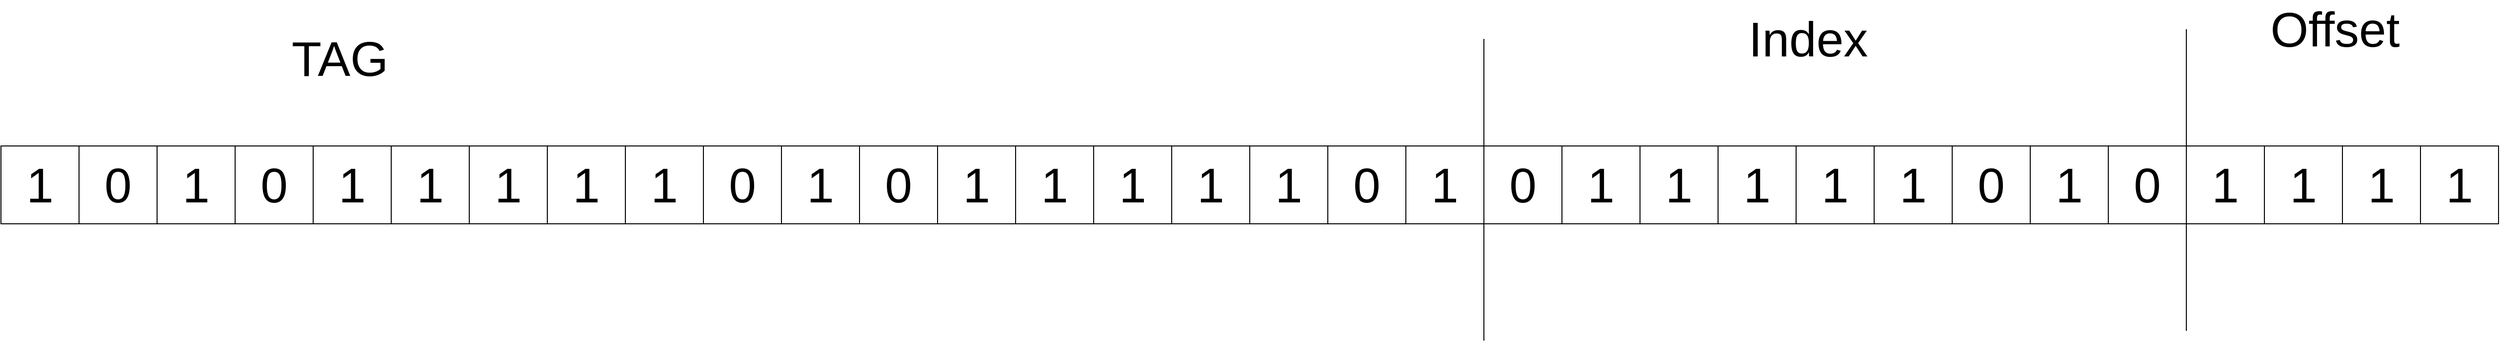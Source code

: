 <mxfile version="13.7.3" type="device"><diagram id="hvecxMRaqpjqzVAGZ8Bw" name="Page-1"><mxGraphModel dx="2844" dy="1686" grid="1" gridSize="10" guides="1" tooltips="1" connect="1" arrows="1" fold="1" page="1" pageScale="1" pageWidth="850" pageHeight="1100" math="0" shadow="0"><root><mxCell id="0"/><mxCell id="1" parent="0"/><mxCell id="Uz9nq0YULBAiTD7JHtbR-2" value="1" style="whiteSpace=wrap;html=1;aspect=fixed;fontSize=50;" parent="1" vertex="1"><mxGeometry x="120" y="280" width="80" height="80" as="geometry"/></mxCell><mxCell id="Uz9nq0YULBAiTD7JHtbR-3" value="0" style="whiteSpace=wrap;html=1;aspect=fixed;fontSize=50;" parent="1" vertex="1"><mxGeometry x="200" y="280" width="80" height="80" as="geometry"/></mxCell><mxCell id="Uz9nq0YULBAiTD7JHtbR-4" value="1" style="whiteSpace=wrap;html=1;aspect=fixed;fontSize=50;" parent="1" vertex="1"><mxGeometry x="280" y="280" width="80" height="80" as="geometry"/></mxCell><mxCell id="Uz9nq0YULBAiTD7JHtbR-5" value="0" style="whiteSpace=wrap;html=1;aspect=fixed;fontSize=50;" parent="1" vertex="1"><mxGeometry x="360" y="280" width="80" height="80" as="geometry"/></mxCell><mxCell id="Uz9nq0YULBAiTD7JHtbR-6" value="1" style="whiteSpace=wrap;html=1;aspect=fixed;fontSize=50;" parent="1" vertex="1"><mxGeometry x="440" y="280" width="80" height="80" as="geometry"/></mxCell><mxCell id="Uz9nq0YULBAiTD7JHtbR-7" value="1" style="whiteSpace=wrap;html=1;aspect=fixed;fontSize=50;" parent="1" vertex="1"><mxGeometry x="520" y="280" width="80" height="80" as="geometry"/></mxCell><mxCell id="Uz9nq0YULBAiTD7JHtbR-8" value="1" style="whiteSpace=wrap;html=1;aspect=fixed;fontSize=50;" parent="1" vertex="1"><mxGeometry x="600" y="280" width="80" height="80" as="geometry"/></mxCell><mxCell id="Uz9nq0YULBAiTD7JHtbR-9" value="1" style="whiteSpace=wrap;html=1;aspect=fixed;fontSize=50;" parent="1" vertex="1"><mxGeometry x="680" y="280" width="80" height="80" as="geometry"/></mxCell><mxCell id="Uz9nq0YULBAiTD7JHtbR-34" value="1" style="whiteSpace=wrap;html=1;aspect=fixed;fontSize=50;" parent="1" vertex="1"><mxGeometry x="760" y="280" width="80" height="80" as="geometry"/></mxCell><mxCell id="Uz9nq0YULBAiTD7JHtbR-35" value="0" style="whiteSpace=wrap;html=1;aspect=fixed;fontSize=50;" parent="1" vertex="1"><mxGeometry x="840" y="280" width="80" height="80" as="geometry"/></mxCell><mxCell id="Uz9nq0YULBAiTD7JHtbR-36" value="1" style="whiteSpace=wrap;html=1;aspect=fixed;fontSize=50;" parent="1" vertex="1"><mxGeometry x="920" y="280" width="80" height="80" as="geometry"/></mxCell><mxCell id="Uz9nq0YULBAiTD7JHtbR-37" value="0" style="whiteSpace=wrap;html=1;aspect=fixed;fontSize=50;" parent="1" vertex="1"><mxGeometry x="1000" y="280" width="80" height="80" as="geometry"/></mxCell><mxCell id="Uz9nq0YULBAiTD7JHtbR-38" value="1" style="whiteSpace=wrap;html=1;aspect=fixed;fontSize=50;" parent="1" vertex="1"><mxGeometry x="1080" y="280" width="80" height="80" as="geometry"/></mxCell><mxCell id="Uz9nq0YULBAiTD7JHtbR-39" value="1" style="whiteSpace=wrap;html=1;aspect=fixed;fontSize=50;" parent="1" vertex="1"><mxGeometry x="1160" y="280" width="80" height="80" as="geometry"/></mxCell><mxCell id="Uz9nq0YULBAiTD7JHtbR-40" value="1" style="whiteSpace=wrap;html=1;aspect=fixed;fontSize=50;" parent="1" vertex="1"><mxGeometry x="1240" y="280" width="80" height="80" as="geometry"/></mxCell><mxCell id="Uz9nq0YULBAiTD7JHtbR-41" value="1" style="whiteSpace=wrap;html=1;aspect=fixed;fontSize=50;" parent="1" vertex="1"><mxGeometry x="1320" y="280" width="80" height="80" as="geometry"/></mxCell><mxCell id="Uz9nq0YULBAiTD7JHtbR-42" value="1" style="whiteSpace=wrap;html=1;aspect=fixed;fontSize=50;" parent="1" vertex="1"><mxGeometry x="1400" y="280" width="80" height="80" as="geometry"/></mxCell><mxCell id="Uz9nq0YULBAiTD7JHtbR-43" value="0" style="whiteSpace=wrap;html=1;aspect=fixed;fontSize=50;" parent="1" vertex="1"><mxGeometry x="1480" y="280" width="80" height="80" as="geometry"/></mxCell><mxCell id="Uz9nq0YULBAiTD7JHtbR-44" value="1" style="whiteSpace=wrap;html=1;aspect=fixed;fontSize=50;" parent="1" vertex="1"><mxGeometry x="1560" y="280" width="80" height="80" as="geometry"/></mxCell><mxCell id="Uz9nq0YULBAiTD7JHtbR-45" value="0" style="whiteSpace=wrap;html=1;aspect=fixed;fontSize=50;" parent="1" vertex="1"><mxGeometry x="1640" y="280" width="80" height="80" as="geometry"/></mxCell><mxCell id="Uz9nq0YULBAiTD7JHtbR-46" value="1" style="whiteSpace=wrap;html=1;aspect=fixed;fontSize=50;" parent="1" vertex="1"><mxGeometry x="1720" y="280" width="80" height="80" as="geometry"/></mxCell><mxCell id="Uz9nq0YULBAiTD7JHtbR-47" value="1" style="whiteSpace=wrap;html=1;aspect=fixed;fontSize=50;" parent="1" vertex="1"><mxGeometry x="1800" y="280" width="80" height="80" as="geometry"/></mxCell><mxCell id="Uz9nq0YULBAiTD7JHtbR-48" value="1" style="whiteSpace=wrap;html=1;aspect=fixed;fontSize=50;" parent="1" vertex="1"><mxGeometry x="1880" y="280" width="80" height="80" as="geometry"/></mxCell><mxCell id="Uz9nq0YULBAiTD7JHtbR-49" value="1" style="whiteSpace=wrap;html=1;aspect=fixed;fontSize=50;" parent="1" vertex="1"><mxGeometry x="1960" y="280" width="80" height="80" as="geometry"/></mxCell><mxCell id="Uz9nq0YULBAiTD7JHtbR-50" value="1" style="whiteSpace=wrap;html=1;aspect=fixed;fontSize=50;" parent="1" vertex="1"><mxGeometry x="2040" y="280" width="80" height="80" as="geometry"/></mxCell><mxCell id="Uz9nq0YULBAiTD7JHtbR-51" value="0" style="whiteSpace=wrap;html=1;aspect=fixed;fontSize=50;" parent="1" vertex="1"><mxGeometry x="2120" y="280" width="80" height="80" as="geometry"/></mxCell><mxCell id="Uz9nq0YULBAiTD7JHtbR-52" value="1" style="whiteSpace=wrap;html=1;aspect=fixed;fontSize=50;" parent="1" vertex="1"><mxGeometry x="2200" y="280" width="80" height="80" as="geometry"/></mxCell><mxCell id="Uz9nq0YULBAiTD7JHtbR-53" value="0" style="whiteSpace=wrap;html=1;aspect=fixed;fontSize=50;" parent="1" vertex="1"><mxGeometry x="2280" y="280" width="80" height="80" as="geometry"/></mxCell><mxCell id="Uz9nq0YULBAiTD7JHtbR-54" value="1" style="whiteSpace=wrap;html=1;aspect=fixed;fontSize=50;" parent="1" vertex="1"><mxGeometry x="2360" y="280" width="80" height="80" as="geometry"/></mxCell><mxCell id="Uz9nq0YULBAiTD7JHtbR-55" value="1" style="whiteSpace=wrap;html=1;aspect=fixed;fontSize=50;" parent="1" vertex="1"><mxGeometry x="2440" y="280" width="80" height="80" as="geometry"/></mxCell><mxCell id="Uz9nq0YULBAiTD7JHtbR-56" value="1" style="whiteSpace=wrap;html=1;aspect=fixed;fontSize=50;" parent="1" vertex="1"><mxGeometry x="2520" y="280" width="80" height="80" as="geometry"/></mxCell><mxCell id="Uz9nq0YULBAiTD7JHtbR-57" value="1" style="whiteSpace=wrap;html=1;aspect=fixed;fontSize=50;" parent="1" vertex="1"><mxGeometry x="2600" y="280" width="80" height="80" as="geometry"/></mxCell><mxCell id="Uz9nq0YULBAiTD7JHtbR-59" value="" style="endArrow=none;html=1;fontSize=50;" parent="1" edge="1"><mxGeometry width="50" height="50" relative="1" as="geometry"><mxPoint x="2360" y="470" as="sourcePoint"/><mxPoint x="2360" y="160" as="targetPoint"/></mxGeometry></mxCell><mxCell id="Uz9nq0YULBAiTD7JHtbR-60" value="" style="endArrow=none;html=1;fontSize=50;" parent="1" edge="1"><mxGeometry width="50" height="50" relative="1" as="geometry"><mxPoint x="1640" y="480" as="sourcePoint"/><mxPoint x="1640" y="170.0" as="targetPoint"/></mxGeometry></mxCell><mxCell id="Uz9nq0YULBAiTD7JHtbR-61" value="TAG" style="text;html=1;strokeColor=none;fillColor=none;align=center;verticalAlign=middle;whiteSpace=wrap;rounded=0;fontSize=50;" parent="1" vertex="1"><mxGeometry x="425" y="180" width="85" height="20" as="geometry"/></mxCell><mxCell id="Uz9nq0YULBAiTD7JHtbR-62" value="Index" style="text;html=1;strokeColor=none;fillColor=none;align=center;verticalAlign=middle;whiteSpace=wrap;rounded=0;fontSize=50;" parent="1" vertex="1"><mxGeometry x="1930" y="160" width="85" height="20" as="geometry"/></mxCell><mxCell id="Uz9nq0YULBAiTD7JHtbR-63" value="Offset" style="text;html=1;strokeColor=none;fillColor=none;align=center;verticalAlign=middle;whiteSpace=wrap;rounded=0;fontSize=50;" parent="1" vertex="1"><mxGeometry x="2470" y="150" width="85" height="20" as="geometry"/></mxCell></root></mxGraphModel></diagram></mxfile>